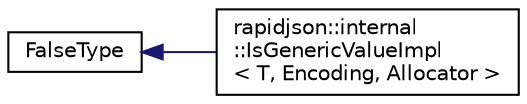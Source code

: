 digraph "Graphical Class Hierarchy"
{
 // INTERACTIVE_SVG=YES
 // LATEX_PDF_SIZE
  edge [fontname="Helvetica",fontsize="10",labelfontname="Helvetica",labelfontsize="10"];
  node [fontname="Helvetica",fontsize="10",shape=record];
  rankdir="LR";
  Node0 [label="FalseType",height=0.2,width=0.4,color="black", fillcolor="white", style="filled",URL="$class_false_type.html",tooltip=" "];
  Node0 -> Node1 [dir="back",color="midnightblue",fontsize="10",style="solid",fontname="Helvetica"];
  Node1 [label="rapidjson::internal\l::IsGenericValueImpl\l\< T, Encoding, Allocator \>",height=0.2,width=0.4,color="black", fillcolor="white", style="filled",URL="$structrapidjson_1_1internal_1_1_is_generic_value_impl.html",tooltip=" "];
}
